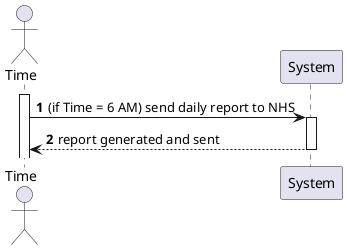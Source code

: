 @startuml

autonumber
actor "Time" as A
activate A
A -> System ++: (if Time = 6 AM) send daily report to NHS
System --> A --: report generated and sent

@enduml